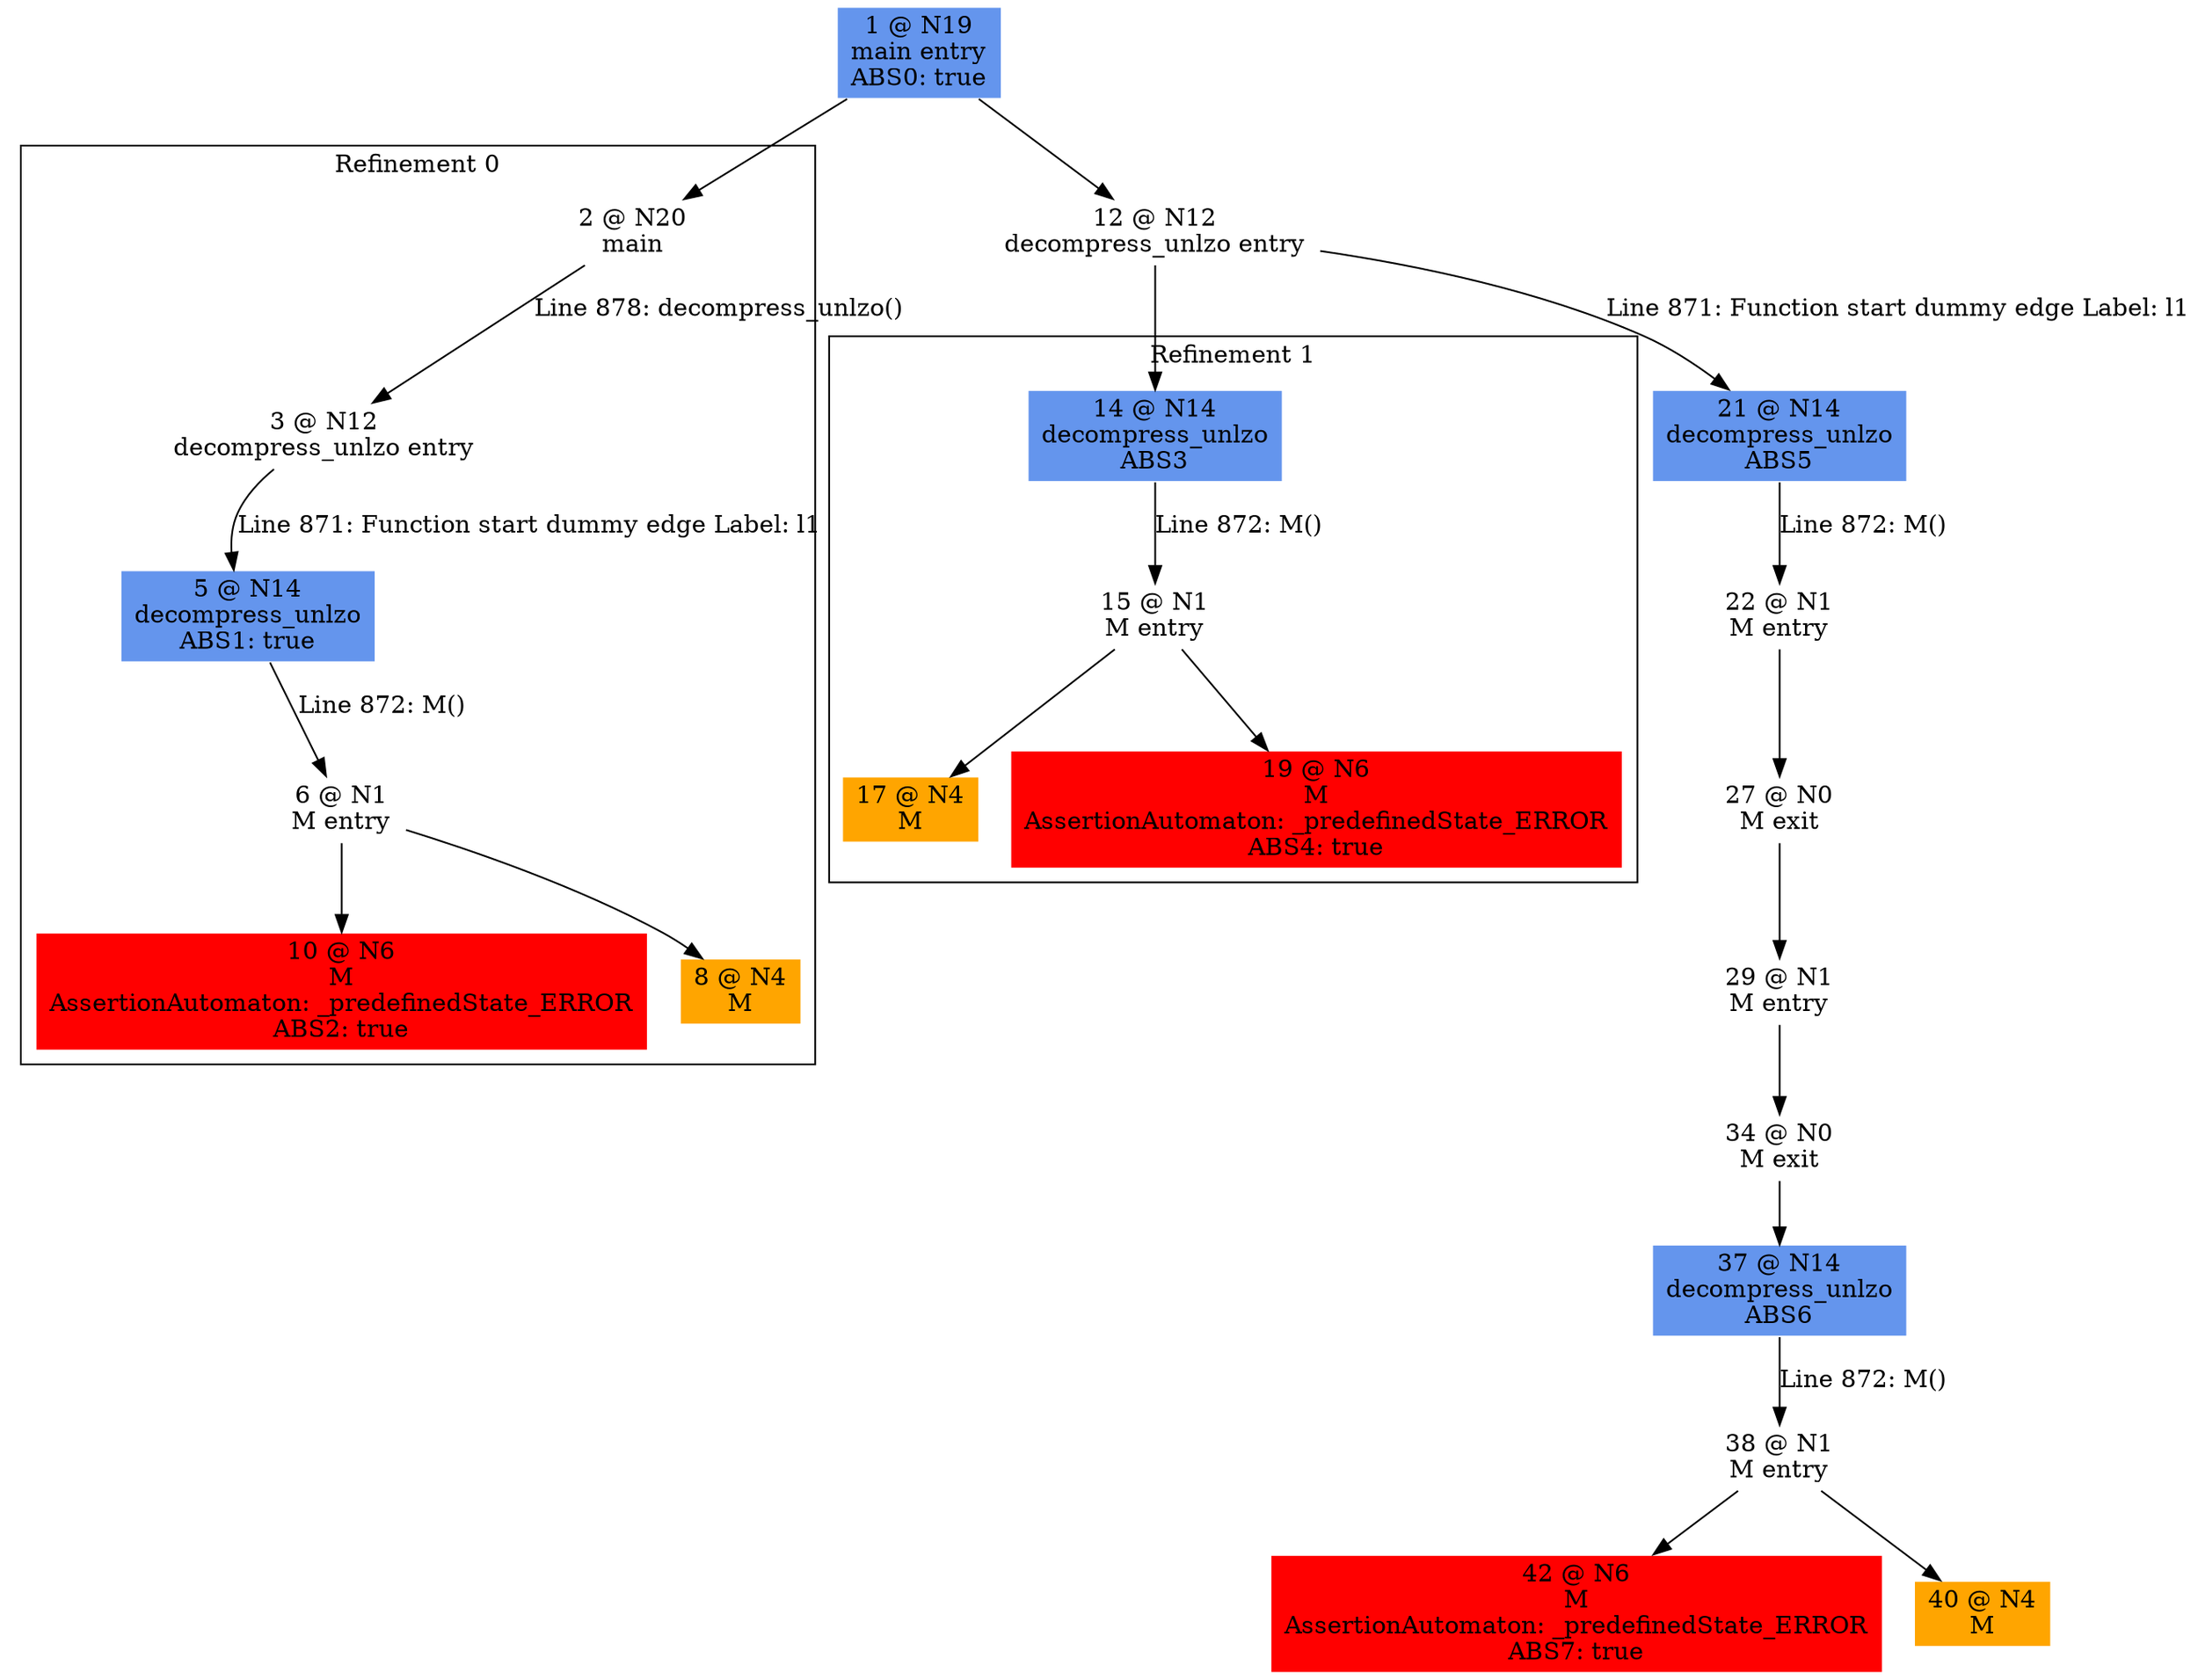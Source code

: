 digraph ARG {
node [style="filled" shape="box" color="white"]
subgraph cluster_0 {
label="Refinement 0"
2 [label="2 @ N20\nmain" id="2"]
3 [label="3 @ N12\ndecompress_unlzo entry" id="3"]
5 [fillcolor="cornflowerblue" label="5 @ N14\ndecompress_unlzo\nABS1: true" id="5"]
6 [label="6 @ N1\nM entry" id="6"]
10 [fillcolor="red" label="10 @ N6\nM\nAssertionAutomaton: _predefinedState_ERROR\nABS2: true" id="10"]
8 [fillcolor="orange" label="8 @ N4\nM" id="8"]
2 -> 3 [label="Line 878: decompress_unlzo()" id="2 -> 3"]
3 -> 5 [label="Line 871: Function start dummy edge Label: l1" id="3 -> 5"]
5 -> 6 [label="Line 872: M()" id="5 -> 6"]
6 -> 8 []
6 -> 10 []
}
1 -> 2
subgraph cluster_1 {
label="Refinement 1"
14 [fillcolor="cornflowerblue" label="14 @ N14\ndecompress_unlzo\nABS3" id="14"]
15 [label="15 @ N1\nM entry" id="15"]
17 [fillcolor="orange" label="17 @ N4\nM" id="17"]
19 [fillcolor="red" label="19 @ N6\nM\nAssertionAutomaton: _predefinedState_ERROR\nABS4: true" id="19"]
14 -> 15 [label="Line 872: M()" id="14 -> 15"]
15 -> 19 []
15 -> 17 []
}
12 -> 14
1 [fillcolor="cornflowerblue" label="1 @ N19\nmain entry\nABS0: true" id="1"]
12 [label="12 @ N12\ndecompress_unlzo entry" id="12"]
21 [fillcolor="cornflowerblue" label="21 @ N14\ndecompress_unlzo\nABS5" id="21"]
22 [label="22 @ N1\nM entry" id="22"]
27 [label="27 @ N0\nM exit" id="27"]
29 [label="29 @ N1\nM entry" id="29"]
34 [label="34 @ N0\nM exit" id="34"]
37 [fillcolor="cornflowerblue" label="37 @ N14\ndecompress_unlzo\nABS6" id="37"]
38 [label="38 @ N1\nM entry" id="38"]
42 [fillcolor="red" label="42 @ N6\nM\nAssertionAutomaton: _predefinedState_ERROR\nABS7: true" id="42"]
40 [fillcolor="orange" label="40 @ N4\nM" id="40"]
1 -> 12 []
12 -> 21 [label="Line 871: Function start dummy edge Label: l1" id="12 -> 21"]
21 -> 22 [label="Line 872: M()" id="21 -> 22"]
22 -> 27 []
27 -> 29 []
29 -> 34 []
34 -> 37 []
37 -> 38 [label="Line 872: M()" id="37 -> 38"]
38 -> 40 []
38 -> 42 []
}
